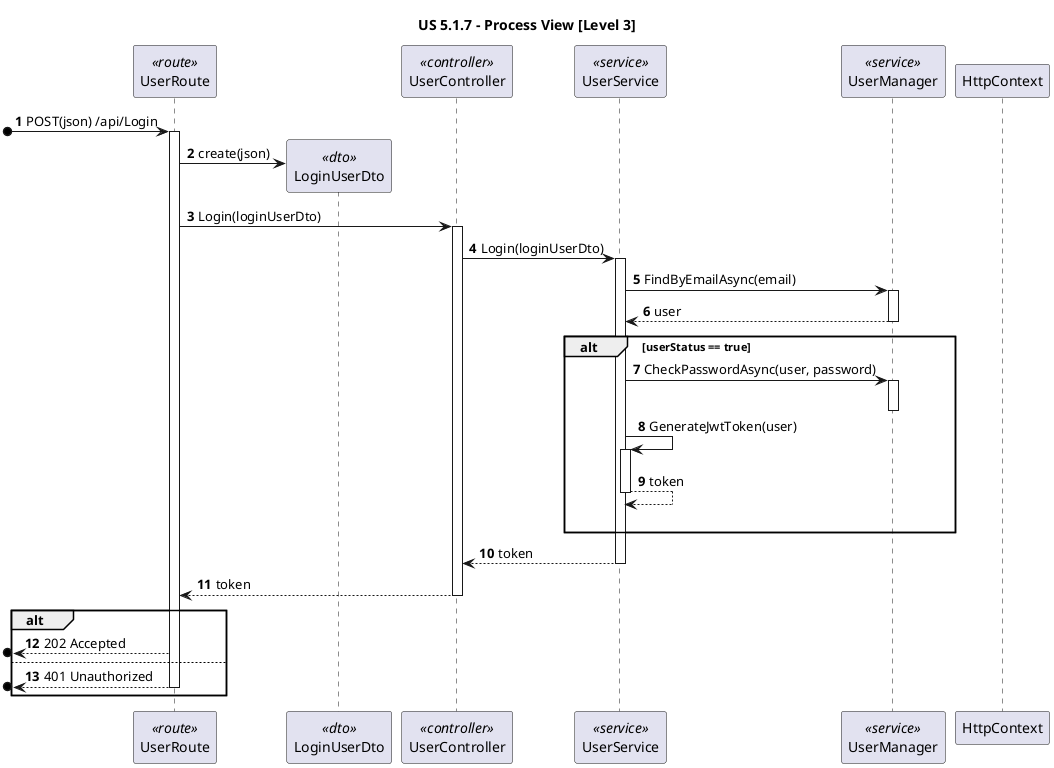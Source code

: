 @startuml

title "US 5.1.7 - Process View [Level 3]"

autonumber
participant "UserRoute" as ROUTE <<route>>
participant "LoginUserDto" as DTO <<dto>>
participant "UserController" as CTRL <<controller>>
participant "UserService" as SVC <<service>>
participant "UserManager" as IEL <<service>>
participant "HttpContext" as HC

[o-> ROUTE: POST(json) /api/Login
activate ROUTE

ROUTE -> DTO **: create(json)

ROUTE -> CTRL: Login(loginUserDto)
activate CTRL

CTRL ->  SVC: Login(loginUserDto)
activate SVC

SVC -> IEL : FindByEmailAsync(email)
activate IEL

IEL --> SVC : user
deactivate IEL

alt userStatus == true
    SVC -> IEL: CheckPasswordAsync(user, password)
    activate IEL
    deactivate IEL

    SVC -> SVC: GenerateJwtToken(user)
    activate SVC

    SVC --> SVC: token
    deactivate SVC
    |||
end alt


SVC --> CTRL: token
deactivate SVC

CTRL --> ROUTE: token
deactivate CTRL

alt 
[o<-- ROUTE : 202 Accepted

else

[o<-- ROUTE : 401 Unauthorized
deactivate ROUTE
end alt


@enduml